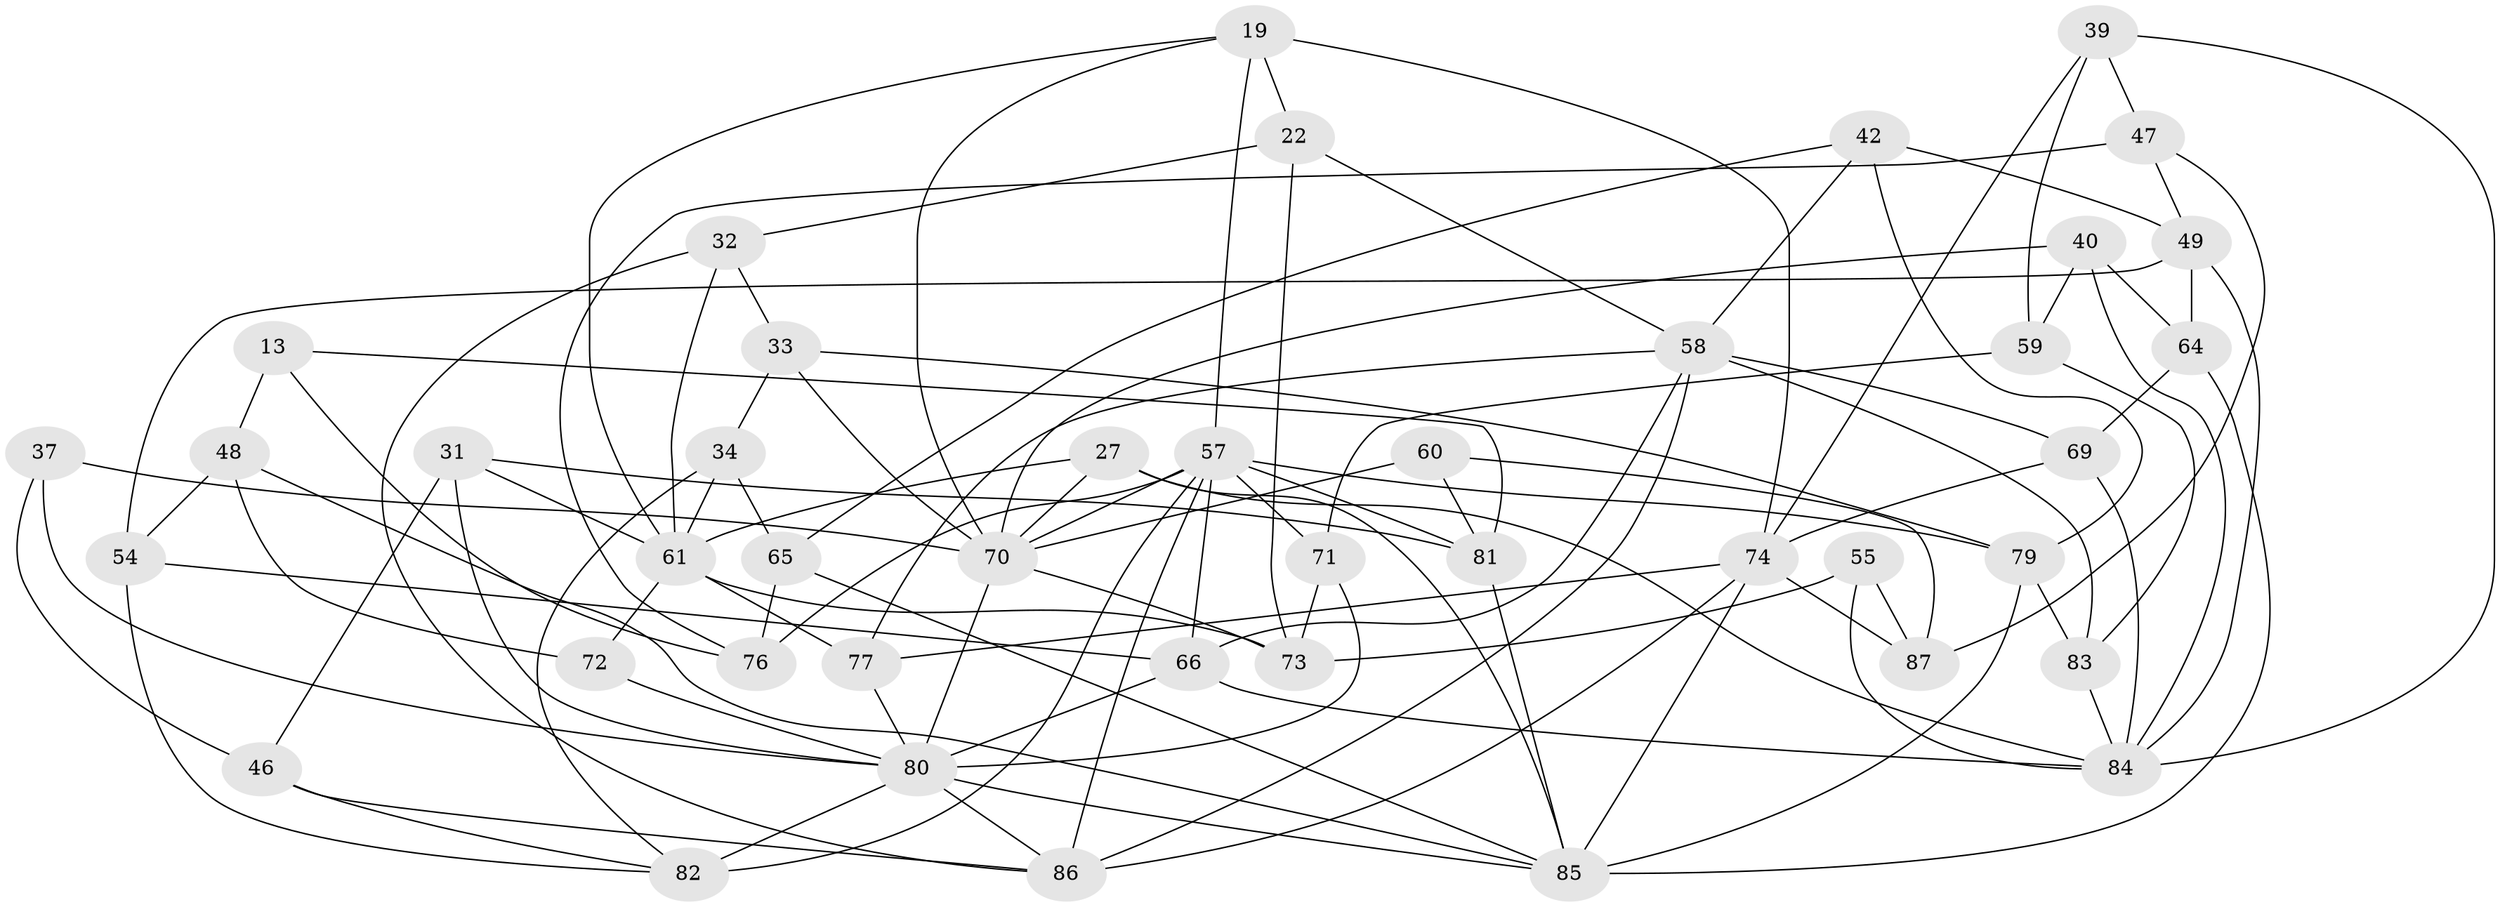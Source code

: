 // original degree distribution, {4: 1.0}
// Generated by graph-tools (version 1.1) at 2025/56/03/09/25 04:56:19]
// undirected, 43 vertices, 105 edges
graph export_dot {
graph [start="1"]
  node [color=gray90,style=filled];
  13;
  19 [super="+16"];
  22 [super="+21"];
  27 [super="+4"];
  31;
  32;
  33;
  34;
  37;
  39;
  40;
  42 [super="+17"];
  46;
  47;
  48 [super="+9"];
  49 [super="+6"];
  54;
  55;
  57 [super="+14+50+20"];
  58 [super="+45"];
  59;
  60;
  61 [super="+5+26"];
  64;
  65;
  66 [super="+11+35"];
  69 [super="+63"];
  70 [super="+12+29+51"];
  71;
  72;
  73 [super="+52+23"];
  74 [super="+68"];
  76;
  77;
  79 [super="+62"];
  80 [super="+10+78+43+41"];
  81 [super="+18"];
  82 [super="+28"];
  83;
  84 [super="+53"];
  85 [super="+75"];
  86 [super="+30+38"];
  87;
  13 -- 48 [weight=2];
  13 -- 76;
  13 -- 81;
  19 -- 22 [weight=2];
  19 -- 61;
  19 -- 74;
  19 -- 57;
  19 -- 70;
  22 -- 73 [weight=2];
  22 -- 32;
  22 -- 58;
  27 -- 84 [weight=2];
  27 -- 61;
  27 -- 85;
  27 -- 70 [weight=2];
  31 -- 46;
  31 -- 81;
  31 -- 61;
  31 -- 80;
  32 -- 33;
  32 -- 86;
  32 -- 61;
  33 -- 79;
  33 -- 34;
  33 -- 70;
  34 -- 61;
  34 -- 65;
  34 -- 82;
  37 -- 70;
  37 -- 46;
  37 -- 80 [weight=2];
  39 -- 74;
  39 -- 47;
  39 -- 59;
  39 -- 84;
  40 -- 59;
  40 -- 64;
  40 -- 84;
  40 -- 70;
  42 -- 65;
  42 -- 79;
  42 -- 49 [weight=2];
  42 -- 58 [weight=2];
  46 -- 86;
  46 -- 82;
  47 -- 87;
  47 -- 76;
  47 -- 49;
  48 -- 72 [weight=2];
  48 -- 54;
  48 -- 85;
  49 -- 54;
  49 -- 64;
  49 -- 84;
  54 -- 82;
  54 -- 66;
  55 -- 87;
  55 -- 73 [weight=2];
  55 -- 84;
  57 -- 66 [weight=3];
  57 -- 81;
  57 -- 76;
  57 -- 82 [weight=2];
  57 -- 70;
  57 -- 71;
  57 -- 79;
  57 -- 86;
  58 -- 77;
  58 -- 66;
  58 -- 83;
  58 -- 69;
  58 -- 86;
  59 -- 83;
  59 -- 71;
  60 -- 87;
  60 -- 81 [weight=2];
  60 -- 70;
  61 -- 72;
  61 -- 77;
  61 -- 73;
  64 -- 69;
  64 -- 85;
  65 -- 76;
  65 -- 85;
  66 -- 84;
  66 -- 80 [weight=2];
  69 -- 84 [weight=2];
  69 -- 74 [weight=2];
  70 -- 80 [weight=2];
  70 -- 73 [weight=2];
  71 -- 73;
  71 -- 80;
  72 -- 80;
  74 -- 85 [weight=2];
  74 -- 87;
  74 -- 77;
  74 -- 86 [weight=2];
  77 -- 80;
  79 -- 83;
  79 -- 85 [weight=2];
  80 -- 85 [weight=3];
  80 -- 82;
  80 -- 86 [weight=2];
  81 -- 85;
  83 -- 84;
}
